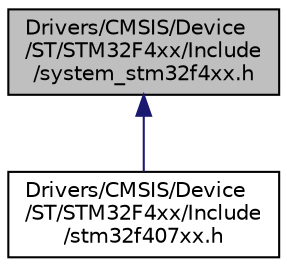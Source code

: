 digraph "Drivers/CMSIS/Device/ST/STM32F4xx/Include/system_stm32f4xx.h"
{
 // LATEX_PDF_SIZE
  edge [fontname="Helvetica",fontsize="10",labelfontname="Helvetica",labelfontsize="10"];
  node [fontname="Helvetica",fontsize="10",shape=record];
  Node1 [label="Drivers/CMSIS/Device\l/ST/STM32F4xx/Include\l/system_stm32f4xx.h",height=0.2,width=0.4,color="black", fillcolor="grey75", style="filled", fontcolor="black",tooltip="CMSIS Cortex-M4 Device System Source File for STM32F4xx devices."];
  Node1 -> Node2 [dir="back",color="midnightblue",fontsize="10",style="solid"];
  Node2 [label="Drivers/CMSIS/Device\l/ST/STM32F4xx/Include\l/stm32f407xx.h",height=0.2,width=0.4,color="black", fillcolor="white", style="filled",URL="$stm32f407xx_8h.html",tooltip="CMSIS STM32F407xx Device Peripheral Access Layer Header File."];
}
